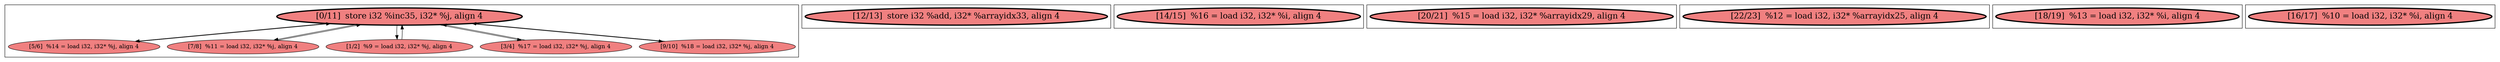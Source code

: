 
digraph G {



node568->node566 [ ]
node566->node568 [ ]
node568->node565 [ ]
node565->node568 [ ]
node569->node568 [ ]
node567->node568 [ ]
node568->node569 [ ]
node564->node568 [ ]
node568->node564 [ ]
node568->node567 [ ]


subgraph cluster6 {


node575 [penwidth=3.0,fontsize=20,fillcolor=lightcoral,label="[12/13]  store i32 %add, i32* %arrayidx33, align 4",shape=ellipse,style=filled ]



}

subgraph cluster0 {


node567 [fillcolor=lightcoral,label="[3/4]  %17 = load i32, i32* %j, align 4",shape=ellipse,style=filled ]
node566 [fillcolor=lightcoral,label="[5/6]  %14 = load i32, i32* %j, align 4",shape=ellipse,style=filled ]
node569 [fillcolor=lightcoral,label="[1/2]  %9 = load i32, i32* %j, align 4",shape=ellipse,style=filled ]
node568 [penwidth=3.0,fontsize=20,fillcolor=lightcoral,label="[0/11]  store i32 %inc35, i32* %j, align 4",shape=ellipse,style=filled ]
node564 [fillcolor=lightcoral,label="[9/10]  %18 = load i32, i32* %j, align 4",shape=ellipse,style=filled ]
node565 [fillcolor=lightcoral,label="[7/8]  %11 = load i32, i32* %j, align 4",shape=ellipse,style=filled ]



}

subgraph cluster5 {


node574 [penwidth=3.0,fontsize=20,fillcolor=lightcoral,label="[14/15]  %16 = load i32, i32* %i, align 4",shape=ellipse,style=filled ]



}

subgraph cluster1 {


node570 [penwidth=3.0,fontsize=20,fillcolor=lightcoral,label="[20/21]  %15 = load i32, i32* %arrayidx29, align 4",shape=ellipse,style=filled ]



}

subgraph cluster2 {


node571 [penwidth=3.0,fontsize=20,fillcolor=lightcoral,label="[22/23]  %12 = load i32, i32* %arrayidx25, align 4",shape=ellipse,style=filled ]



}

subgraph cluster3 {


node572 [penwidth=3.0,fontsize=20,fillcolor=lightcoral,label="[18/19]  %13 = load i32, i32* %i, align 4",shape=ellipse,style=filled ]



}

subgraph cluster4 {


node573 [penwidth=3.0,fontsize=20,fillcolor=lightcoral,label="[16/17]  %10 = load i32, i32* %i, align 4",shape=ellipse,style=filled ]



}

}
